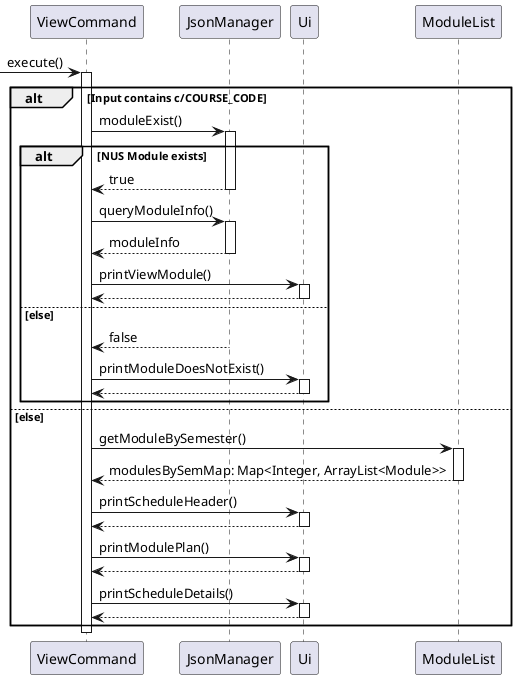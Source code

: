 @startuml

participant ViewCommand
participant JsonManager
participant Ui
participant ModuleList



-> ViewCommand: execute()
activate ViewCommand
alt Input contains c/COURSE_CODE
    ViewCommand -> JsonManager: moduleExist()
    activate JsonManager
    alt NUS Module exists
    JsonManager --> ViewCommand: true
    deactivate JsonManager
    ViewCommand -> JsonManager: queryModuleInfo()
    activate JsonManager
    JsonManager --> ViewCommand: moduleInfo
    deactivate JsonManager
    ViewCommand -> Ui: printViewModule()
    activate Ui
    Ui --> ViewCommand
    deactivate Ui
    else else

    JsonManager --> ViewCommand: false
    ViewCommand -> Ui: printModuleDoesNotExist()
    activate Ui
    Ui --> ViewCommand
    deactivate Ui
    end
else else
    ViewCommand -> ModuleList: getModuleBySemester()

    activate ModuleList
    ModuleList --> ViewCommand: modulesBySemMap: Map<Integer, ArrayList<Module>>
    deactivate ModuleList
    ViewCommand -> Ui: printScheduleHeader()
    activate Ui
    Ui --> ViewCommand
    deactivate Ui
    ViewCommand -> Ui: printModulePlan()
    activate Ui
    Ui --> ViewCommand
    deactivate Ui
    ViewCommand -> Ui: printScheduleDetails()
    activate Ui
    Ui --> ViewCommand
    deactivate Ui
end
deactivate ViewCommand

@enduml
